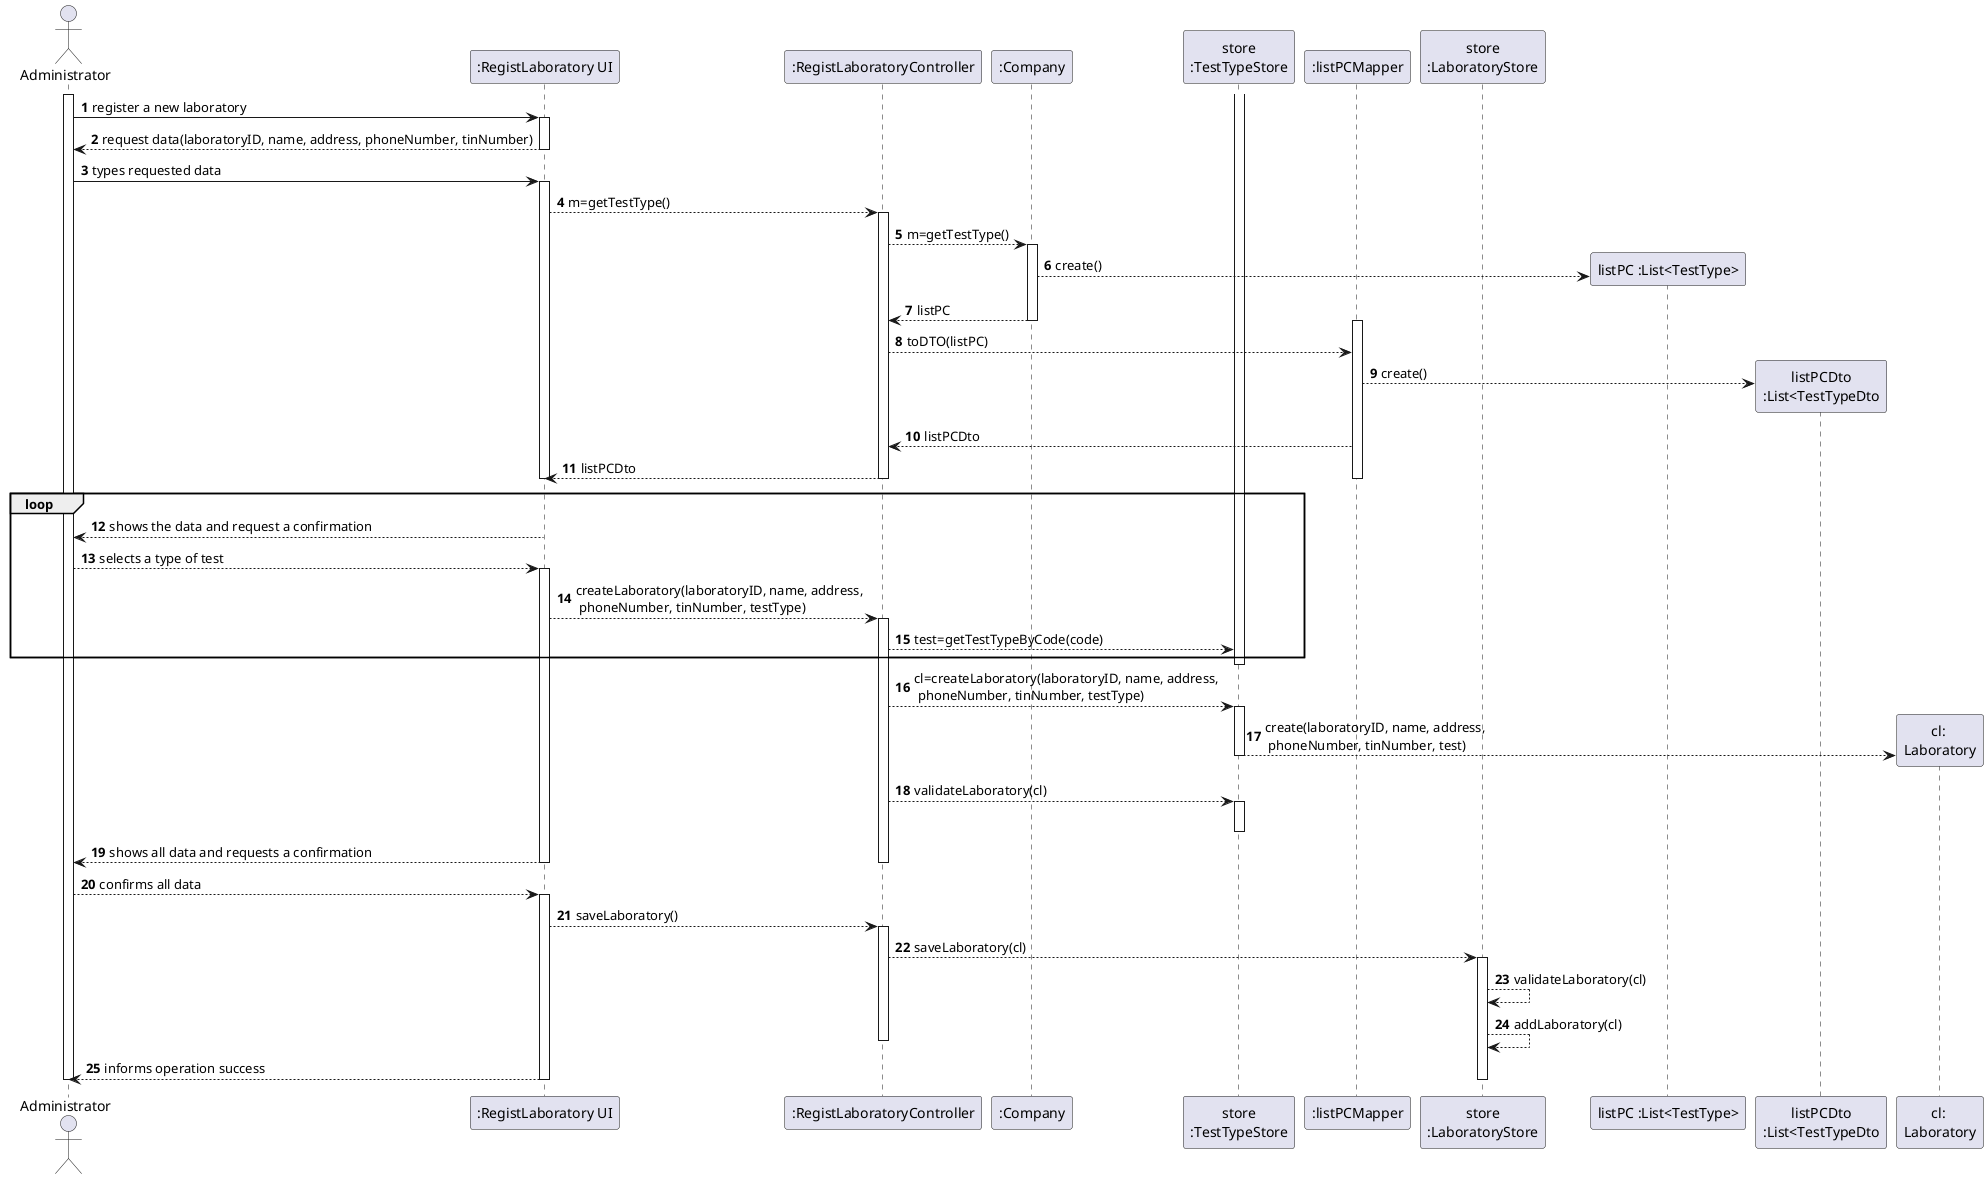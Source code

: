 @startuml
actor Administrator as Adm
participant ":RegistLaboratory UI" as System
participant ":RegistLaboratoryController" as RLC
participant ":Company" as ML
participant "store\n:TestTypeStore" as tt
participant ":listPCMapper" as lpc
participant "store\n:LaboratoryStore" as lab


autonumber
activate Adm
Adm -> System: register a new laboratory
activate System
System --> Adm: request data(laboratoryID, name, address, phoneNumber, tinNumber)
deactivate System




Adm -> System: types requested data
activate System
System-->RLC: m=getTestType()
activate RLC
RLC-->ML: m=getTestType()
activate ML
create "listPC :List<TestType>" as listpc
ML --> listpc: create()
ML --> RLC: listPC
deactivate ML
activate lpc
RLC --> lpc: toDTO(listPC)
create "listPCDto\n:List<TestTypeDto" as lpcdt
lpc --> lpcdt: create()
lpc --> RLC: listPCDto
RLC --> System: listPCDto
deactivate lpc
deactivate RLC
deactivate System

loop

System --> Adm: shows the data and request a confirmation
Adm --> System: selects a type of test
activate System
System --> RLC: createLaboratory(laboratoryID, name, address, \n phoneNumber, tinNumber, testType)
activate RLC
RLC --> tt: test=getTestTypeByCode(code)

end

activate tt
deactivate tt
RLC --> tt: cl=createLaboratory(laboratoryID, name, address, \n phoneNumber, tinNumber, testType)
activate tt
create "cl: \nLaboratory" as CL
tt --> CL: create(laboratoryID, name, address, \n phoneNumber, tinNumber, test)
deactivate tt
RLC --> tt: validateLaboratory(cl)
activate tt
deactivate tt
System --> Adm: shows all data and requests a confirmation
deactivate RLC
deactivate System

Adm --> System: confirms all data
activate System
System --> RLC: saveLaboratory()
activate RLC
RLC --> lab: saveLaboratory(cl)
activate lab
lab --> lab: validateLaboratory(cl)
lab --> lab: addLaboratory(cl)
deactivate RLC
System --> Adm: informs operation success
deactivate lab
deactivate System
deactivate Adm
@enduml